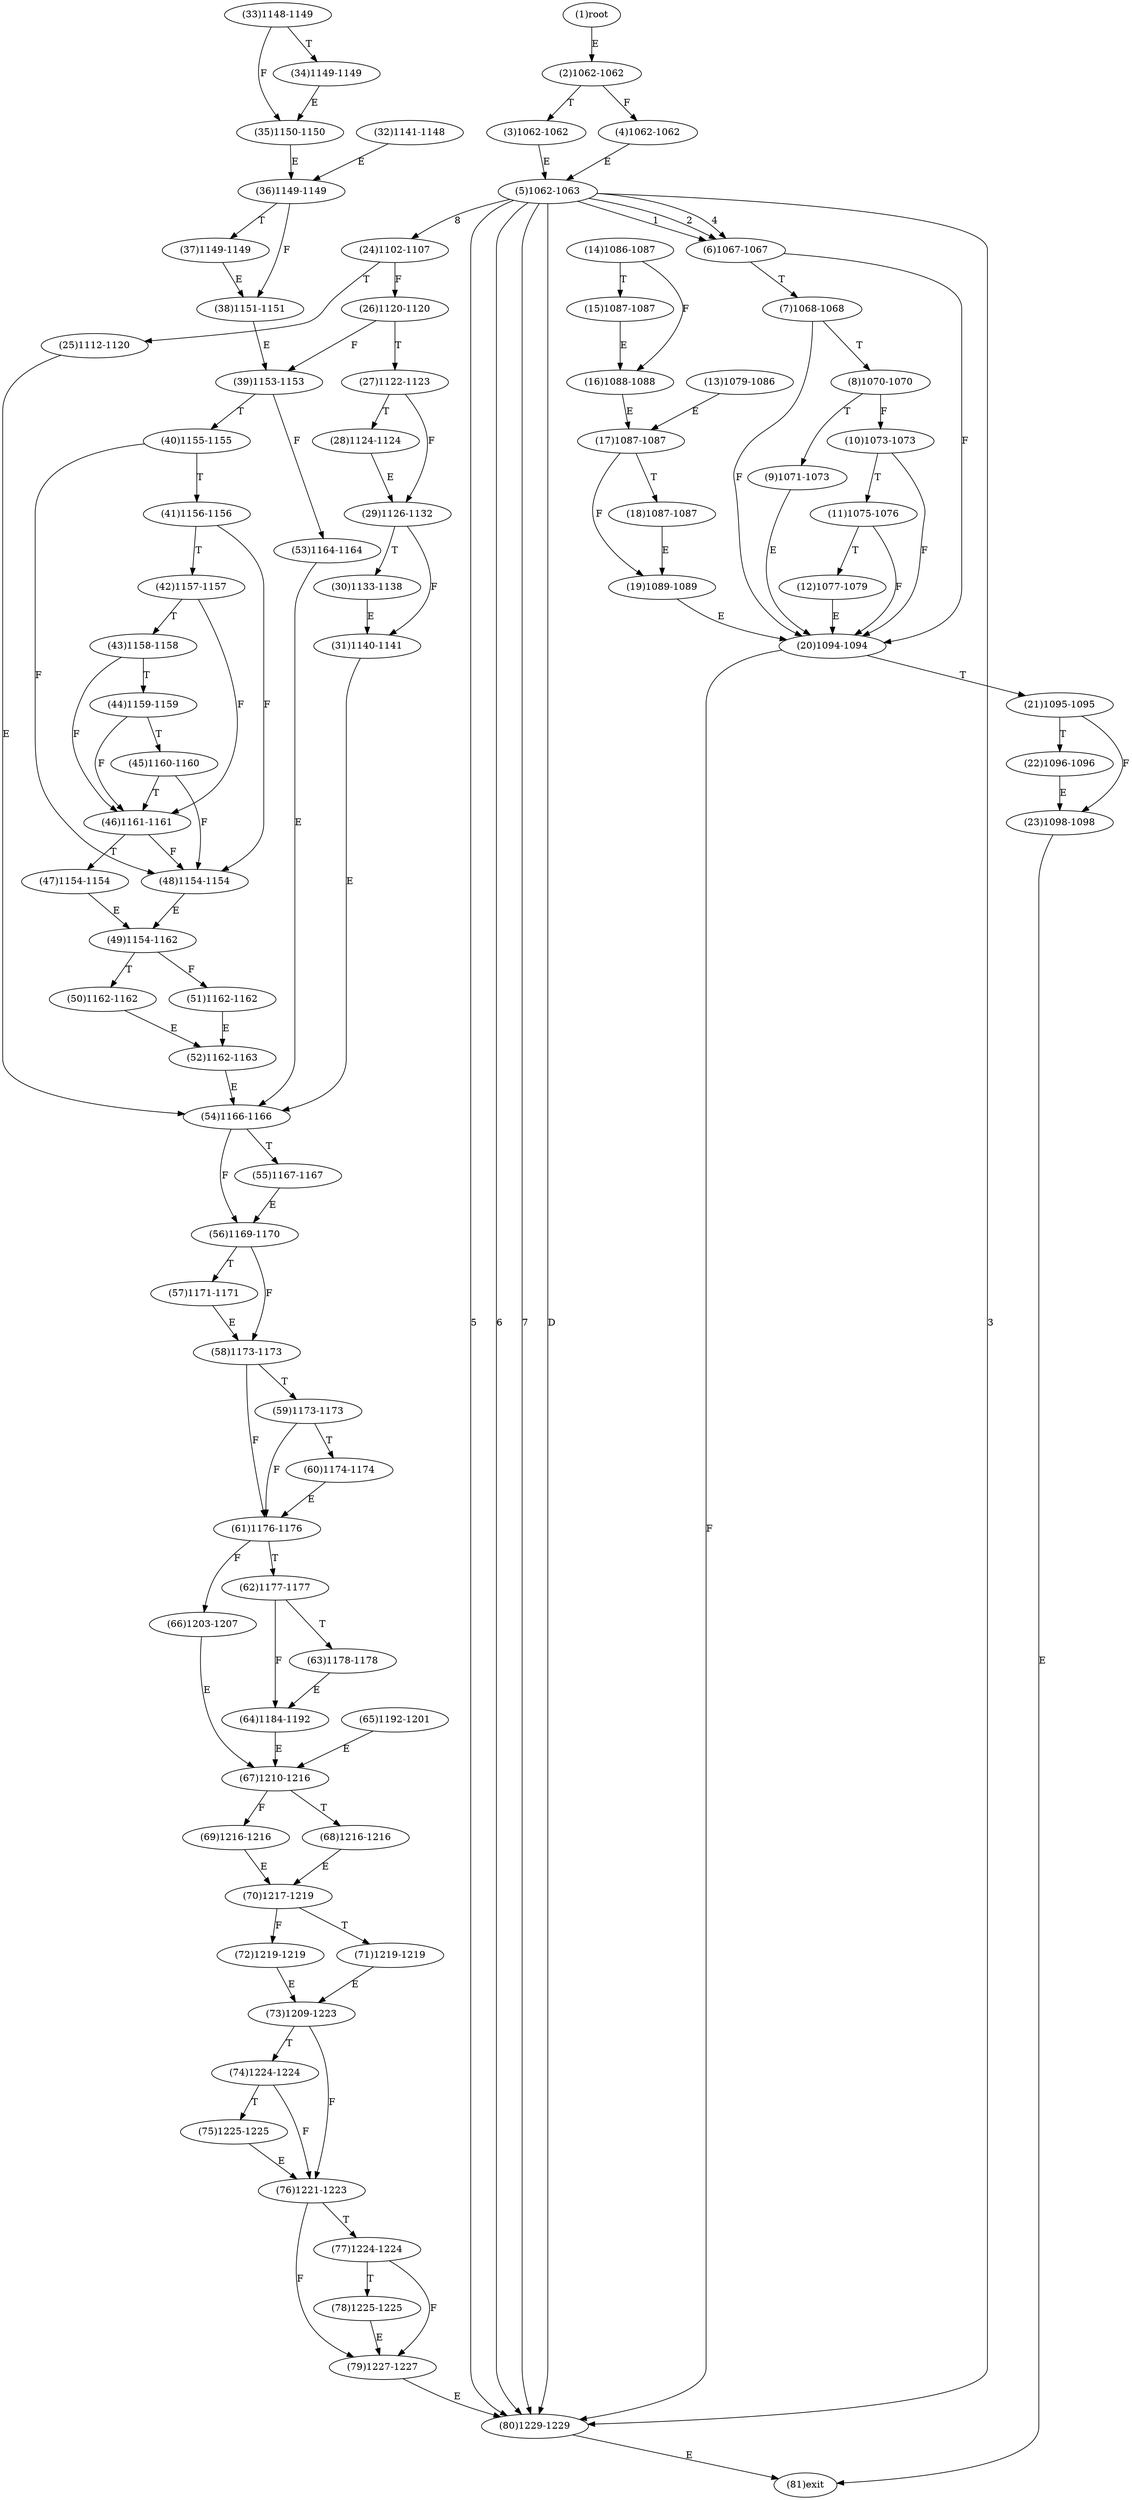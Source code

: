 digraph "" { 
1[ label="(1)root"];
2[ label="(2)1062-1062"];
3[ label="(3)1062-1062"];
4[ label="(4)1062-1062"];
5[ label="(5)1062-1063"];
6[ label="(6)1067-1067"];
7[ label="(7)1068-1068"];
8[ label="(8)1070-1070"];
9[ label="(9)1071-1073"];
10[ label="(10)1073-1073"];
11[ label="(11)1075-1076"];
12[ label="(12)1077-1079"];
13[ label="(13)1079-1086"];
14[ label="(14)1086-1087"];
15[ label="(15)1087-1087"];
17[ label="(17)1087-1087"];
16[ label="(16)1088-1088"];
19[ label="(19)1089-1089"];
18[ label="(18)1087-1087"];
21[ label="(21)1095-1095"];
20[ label="(20)1094-1094"];
23[ label="(23)1098-1098"];
22[ label="(22)1096-1096"];
25[ label="(25)1112-1120"];
24[ label="(24)1102-1107"];
27[ label="(27)1122-1123"];
26[ label="(26)1120-1120"];
29[ label="(29)1126-1132"];
28[ label="(28)1124-1124"];
31[ label="(31)1140-1141"];
30[ label="(30)1133-1138"];
34[ label="(34)1149-1149"];
35[ label="(35)1150-1150"];
32[ label="(32)1141-1148"];
33[ label="(33)1148-1149"];
38[ label="(38)1151-1151"];
39[ label="(39)1153-1153"];
36[ label="(36)1149-1149"];
37[ label="(37)1149-1149"];
42[ label="(42)1157-1157"];
43[ label="(43)1158-1158"];
40[ label="(40)1155-1155"];
41[ label="(41)1156-1156"];
46[ label="(46)1161-1161"];
47[ label="(47)1154-1154"];
44[ label="(44)1159-1159"];
45[ label="(45)1160-1160"];
51[ label="(51)1162-1162"];
50[ label="(50)1162-1162"];
49[ label="(49)1154-1162"];
48[ label="(48)1154-1154"];
55[ label="(55)1167-1167"];
54[ label="(54)1166-1166"];
53[ label="(53)1164-1164"];
52[ label="(52)1162-1163"];
59[ label="(59)1173-1173"];
58[ label="(58)1173-1173"];
57[ label="(57)1171-1171"];
56[ label="(56)1169-1170"];
63[ label="(63)1178-1178"];
62[ label="(62)1177-1177"];
61[ label="(61)1176-1176"];
60[ label="(60)1174-1174"];
68[ label="(68)1216-1216"];
69[ label="(69)1216-1216"];
70[ label="(70)1217-1219"];
71[ label="(71)1219-1219"];
64[ label="(64)1184-1192"];
65[ label="(65)1192-1201"];
66[ label="(66)1203-1207"];
67[ label="(67)1210-1216"];
76[ label="(76)1221-1223"];
77[ label="(77)1224-1224"];
78[ label="(78)1225-1225"];
79[ label="(79)1227-1227"];
72[ label="(72)1219-1219"];
73[ label="(73)1209-1223"];
74[ label="(74)1224-1224"];
75[ label="(75)1225-1225"];
81[ label="(81)exit"];
80[ label="(80)1229-1229"];
1->2[ label="E"];
2->4[ label="F"];
2->3[ label="T"];
3->5[ label="E"];
4->5[ label="E"];
5->6[ label="1"];
5->6[ label="2"];
5->80[ label="3"];
5->6[ label="4"];
5->80[ label="5"];
5->80[ label="6"];
5->80[ label="7"];
5->24[ label="8"];
5->80[ label="D"];
6->20[ label="F"];
6->7[ label="T"];
7->20[ label="F"];
7->8[ label="T"];
8->10[ label="F"];
8->9[ label="T"];
9->20[ label="E"];
10->20[ label="F"];
10->11[ label="T"];
11->20[ label="F"];
11->12[ label="T"];
12->20[ label="E"];
13->17[ label="E"];
14->16[ label="F"];
14->15[ label="T"];
15->16[ label="E"];
16->17[ label="E"];
17->19[ label="F"];
17->18[ label="T"];
18->19[ label="E"];
19->20[ label="E"];
20->80[ label="F"];
20->21[ label="T"];
21->23[ label="F"];
21->22[ label="T"];
22->23[ label="E"];
23->81[ label="E"];
24->26[ label="F"];
24->25[ label="T"];
25->54[ label="E"];
26->39[ label="F"];
26->27[ label="T"];
27->29[ label="F"];
27->28[ label="T"];
28->29[ label="E"];
29->31[ label="F"];
29->30[ label="T"];
30->31[ label="E"];
31->54[ label="E"];
32->36[ label="E"];
33->35[ label="F"];
33->34[ label="T"];
34->35[ label="E"];
35->36[ label="E"];
36->38[ label="F"];
36->37[ label="T"];
37->38[ label="E"];
38->39[ label="E"];
39->53[ label="F"];
39->40[ label="T"];
40->48[ label="F"];
40->41[ label="T"];
41->48[ label="F"];
41->42[ label="T"];
42->46[ label="F"];
42->43[ label="T"];
43->46[ label="F"];
43->44[ label="T"];
44->46[ label="F"];
44->45[ label="T"];
45->48[ label="F"];
45->46[ label="T"];
46->48[ label="F"];
46->47[ label="T"];
47->49[ label="E"];
48->49[ label="E"];
49->51[ label="F"];
49->50[ label="T"];
50->52[ label="E"];
51->52[ label="E"];
52->54[ label="E"];
53->54[ label="E"];
54->56[ label="F"];
54->55[ label="T"];
55->56[ label="E"];
56->58[ label="F"];
56->57[ label="T"];
57->58[ label="E"];
58->61[ label="F"];
58->59[ label="T"];
59->61[ label="F"];
59->60[ label="T"];
60->61[ label="E"];
61->66[ label="F"];
61->62[ label="T"];
62->64[ label="F"];
62->63[ label="T"];
63->64[ label="E"];
64->67[ label="E"];
65->67[ label="E"];
66->67[ label="E"];
67->69[ label="F"];
67->68[ label="T"];
68->70[ label="E"];
69->70[ label="E"];
70->72[ label="F"];
70->71[ label="T"];
71->73[ label="E"];
72->73[ label="E"];
73->76[ label="F"];
73->74[ label="T"];
74->76[ label="F"];
74->75[ label="T"];
75->76[ label="E"];
76->79[ label="F"];
76->77[ label="T"];
77->79[ label="F"];
77->78[ label="T"];
78->79[ label="E"];
79->80[ label="E"];
80->81[ label="E"];
}